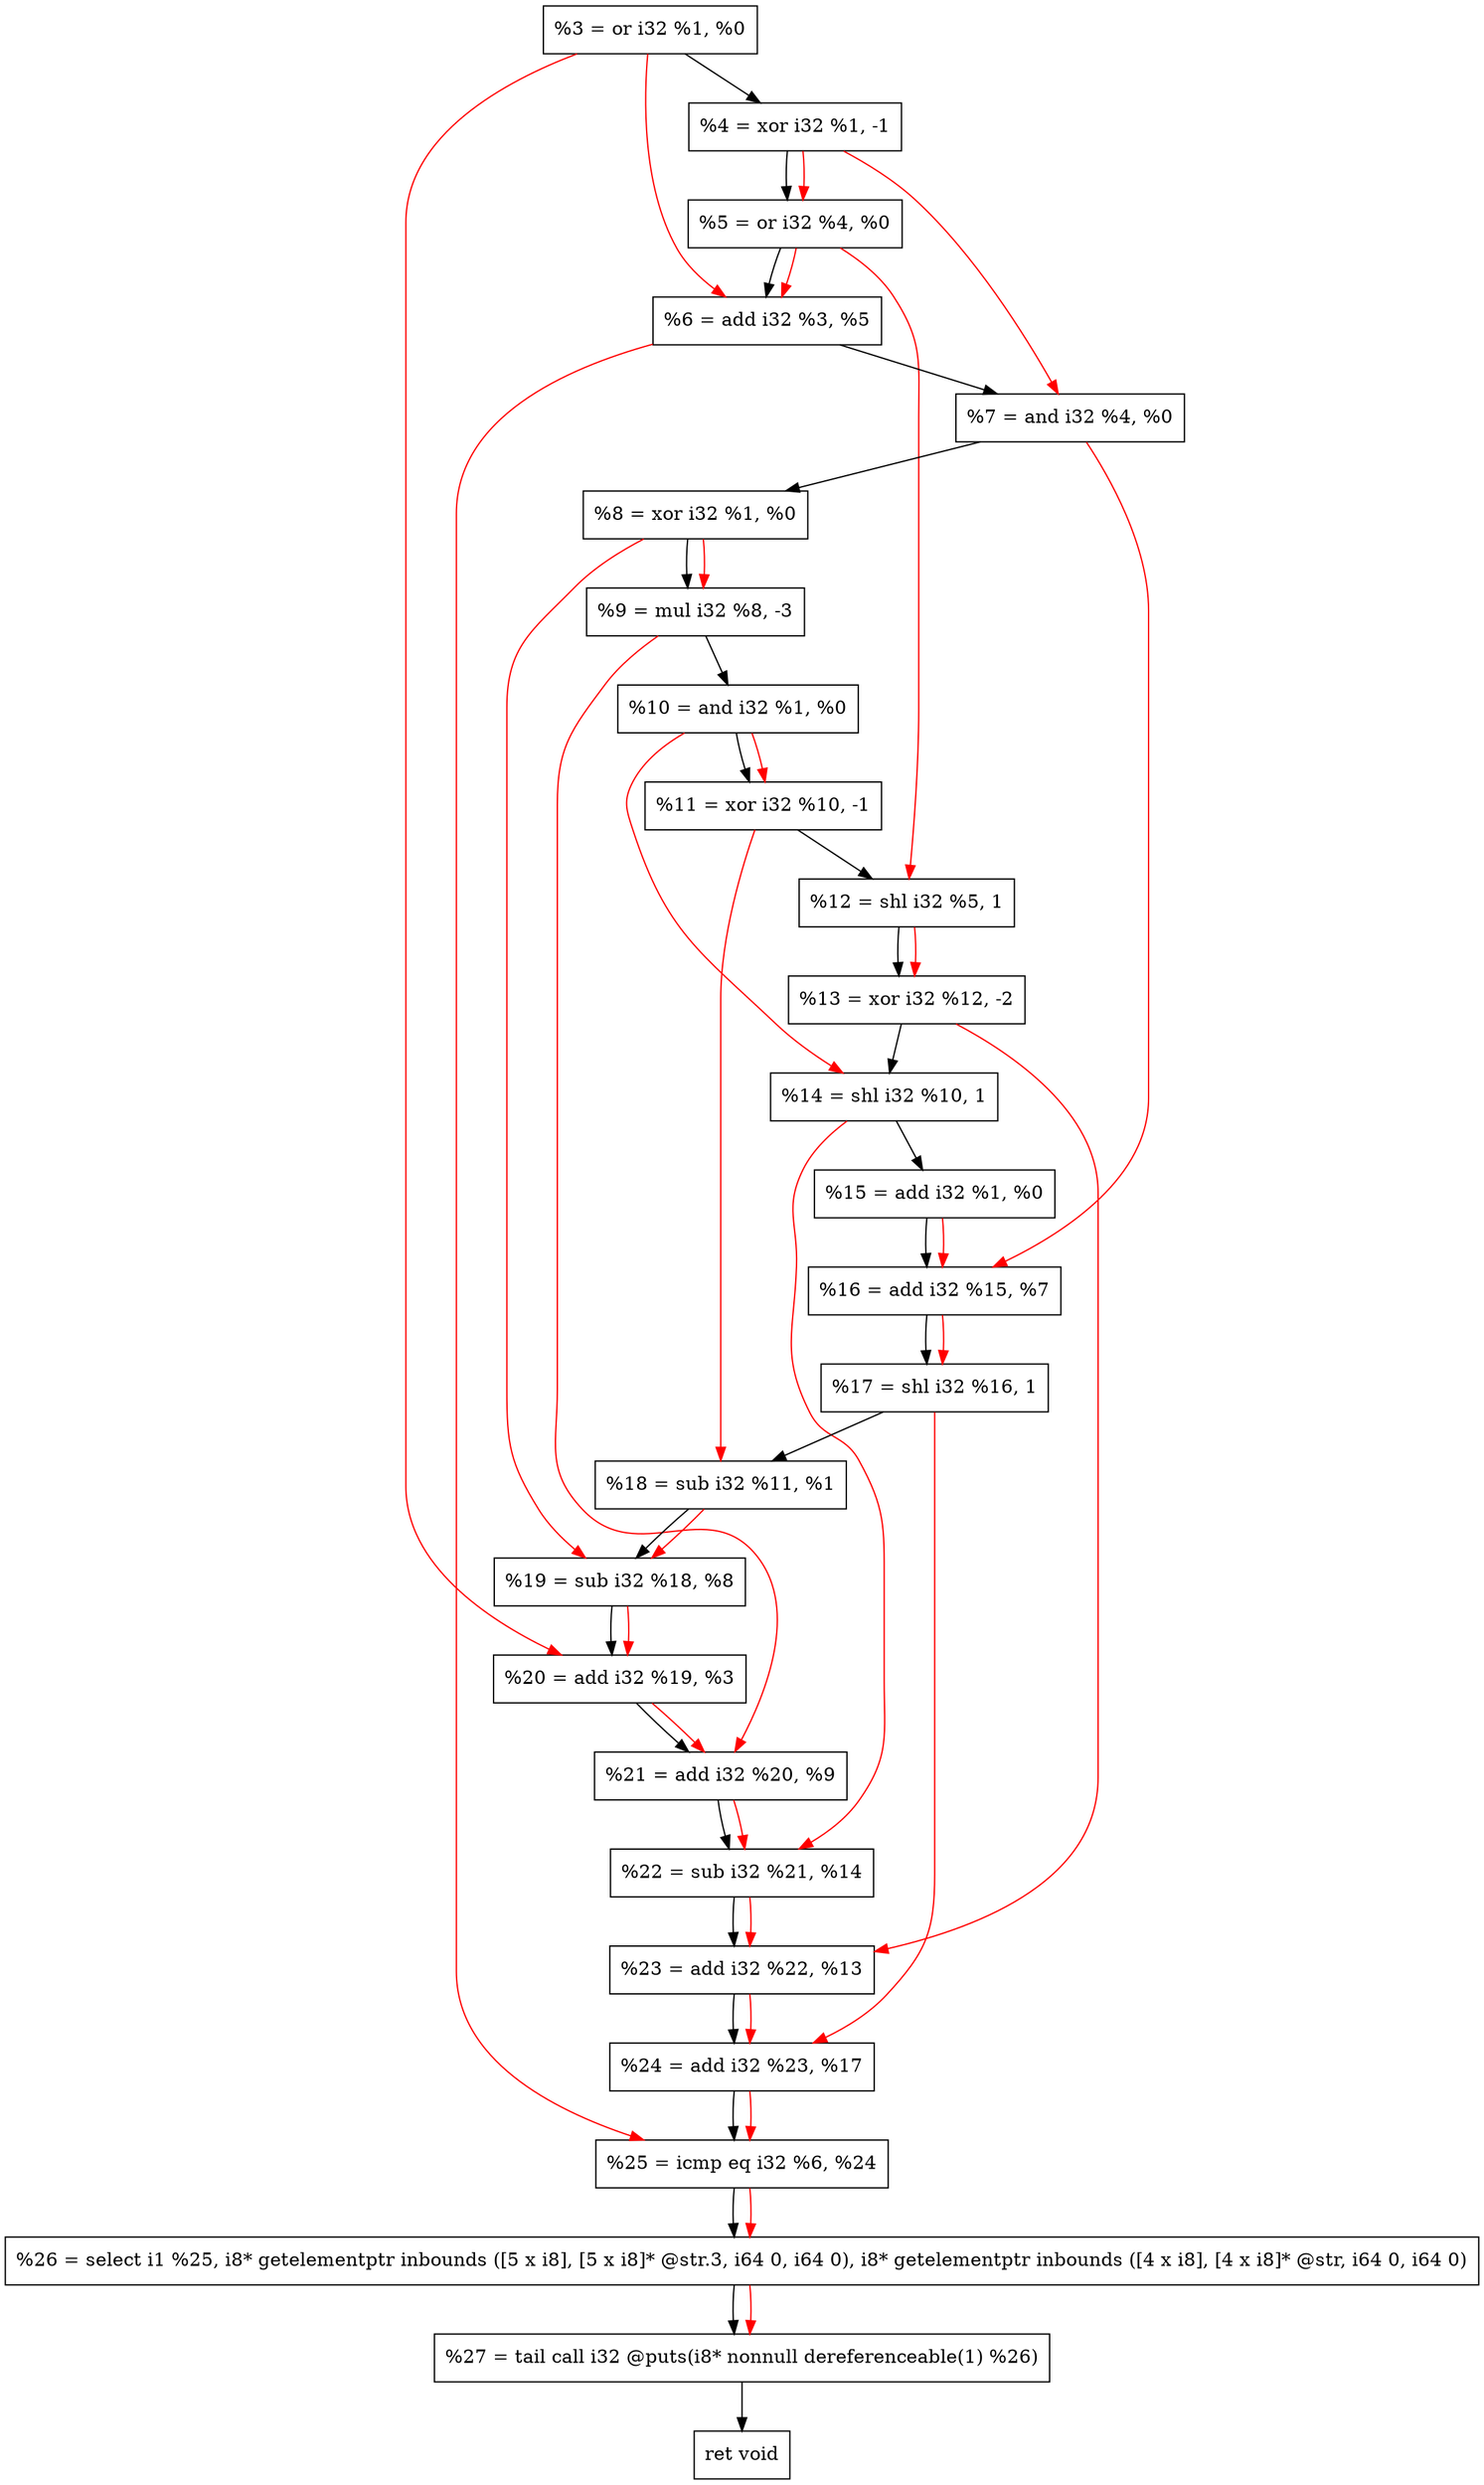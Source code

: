 digraph "DFG for'crackme' function" {
	Node0x941510[shape=record, label="  %3 = or i32 %1, %0"];
	Node0x941bc0[shape=record, label="  %4 = xor i32 %1, -1"];
	Node0x941c80[shape=record, label="  %5 = or i32 %4, %0"];
	Node0x941cf0[shape=record, label="  %6 = add i32 %3, %5"];
	Node0x941d60[shape=record, label="  %7 = and i32 %4, %0"];
	Node0x941dd0[shape=record, label="  %8 = xor i32 %1, %0"];
	Node0x941e40[shape=record, label="  %9 = mul i32 %8, -3"];
	Node0x941eb0[shape=record, label="  %10 = and i32 %1, %0"];
	Node0x941f20[shape=record, label="  %11 = xor i32 %10, -1"];
	Node0x941fc0[shape=record, label="  %12 = shl i32 %5, 1"];
	Node0x942060[shape=record, label="  %13 = xor i32 %12, -2"];
	Node0x9420d0[shape=record, label="  %14 = shl i32 %10, 1"];
	Node0x942140[shape=record, label="  %15 = add i32 %1, %0"];
	Node0x9421b0[shape=record, label="  %16 = add i32 %15, %7"];
	Node0x942220[shape=record, label="  %17 = shl i32 %16, 1"];
	Node0x942290[shape=record, label="  %18 = sub i32 %11, %1"];
	Node0x942300[shape=record, label="  %19 = sub i32 %18, %8"];
	Node0x942370[shape=record, label="  %20 = add i32 %19, %3"];
	Node0x9423e0[shape=record, label="  %21 = add i32 %20, %9"];
	Node0x942450[shape=record, label="  %22 = sub i32 %21, %14"];
	Node0x9424c0[shape=record, label="  %23 = add i32 %22, %13"];
	Node0x942530[shape=record, label="  %24 = add i32 %23, %17"];
	Node0x9425a0[shape=record, label="  %25 = icmp eq i32 %6, %24"];
	Node0x8e2268[shape=record, label="  %26 = select i1 %25, i8* getelementptr inbounds ([5 x i8], [5 x i8]* @str.3, i64 0, i64 0), i8* getelementptr inbounds ([4 x i8], [4 x i8]* @str, i64 0, i64 0)"];
	Node0x942a40[shape=record, label="  %27 = tail call i32 @puts(i8* nonnull dereferenceable(1) %26)"];
	Node0x942a90[shape=record, label="  ret void"];
	Node0x941510 -> Node0x941bc0;
	Node0x941bc0 -> Node0x941c80;
	Node0x941c80 -> Node0x941cf0;
	Node0x941cf0 -> Node0x941d60;
	Node0x941d60 -> Node0x941dd0;
	Node0x941dd0 -> Node0x941e40;
	Node0x941e40 -> Node0x941eb0;
	Node0x941eb0 -> Node0x941f20;
	Node0x941f20 -> Node0x941fc0;
	Node0x941fc0 -> Node0x942060;
	Node0x942060 -> Node0x9420d0;
	Node0x9420d0 -> Node0x942140;
	Node0x942140 -> Node0x9421b0;
	Node0x9421b0 -> Node0x942220;
	Node0x942220 -> Node0x942290;
	Node0x942290 -> Node0x942300;
	Node0x942300 -> Node0x942370;
	Node0x942370 -> Node0x9423e0;
	Node0x9423e0 -> Node0x942450;
	Node0x942450 -> Node0x9424c0;
	Node0x9424c0 -> Node0x942530;
	Node0x942530 -> Node0x9425a0;
	Node0x9425a0 -> Node0x8e2268;
	Node0x8e2268 -> Node0x942a40;
	Node0x942a40 -> Node0x942a90;
edge [color=red]
	Node0x941bc0 -> Node0x941c80;
	Node0x941510 -> Node0x941cf0;
	Node0x941c80 -> Node0x941cf0;
	Node0x941bc0 -> Node0x941d60;
	Node0x941dd0 -> Node0x941e40;
	Node0x941eb0 -> Node0x941f20;
	Node0x941c80 -> Node0x941fc0;
	Node0x941fc0 -> Node0x942060;
	Node0x941eb0 -> Node0x9420d0;
	Node0x942140 -> Node0x9421b0;
	Node0x941d60 -> Node0x9421b0;
	Node0x9421b0 -> Node0x942220;
	Node0x941f20 -> Node0x942290;
	Node0x942290 -> Node0x942300;
	Node0x941dd0 -> Node0x942300;
	Node0x942300 -> Node0x942370;
	Node0x941510 -> Node0x942370;
	Node0x942370 -> Node0x9423e0;
	Node0x941e40 -> Node0x9423e0;
	Node0x9423e0 -> Node0x942450;
	Node0x9420d0 -> Node0x942450;
	Node0x942450 -> Node0x9424c0;
	Node0x942060 -> Node0x9424c0;
	Node0x9424c0 -> Node0x942530;
	Node0x942220 -> Node0x942530;
	Node0x941cf0 -> Node0x9425a0;
	Node0x942530 -> Node0x9425a0;
	Node0x9425a0 -> Node0x8e2268;
	Node0x8e2268 -> Node0x942a40;
}
